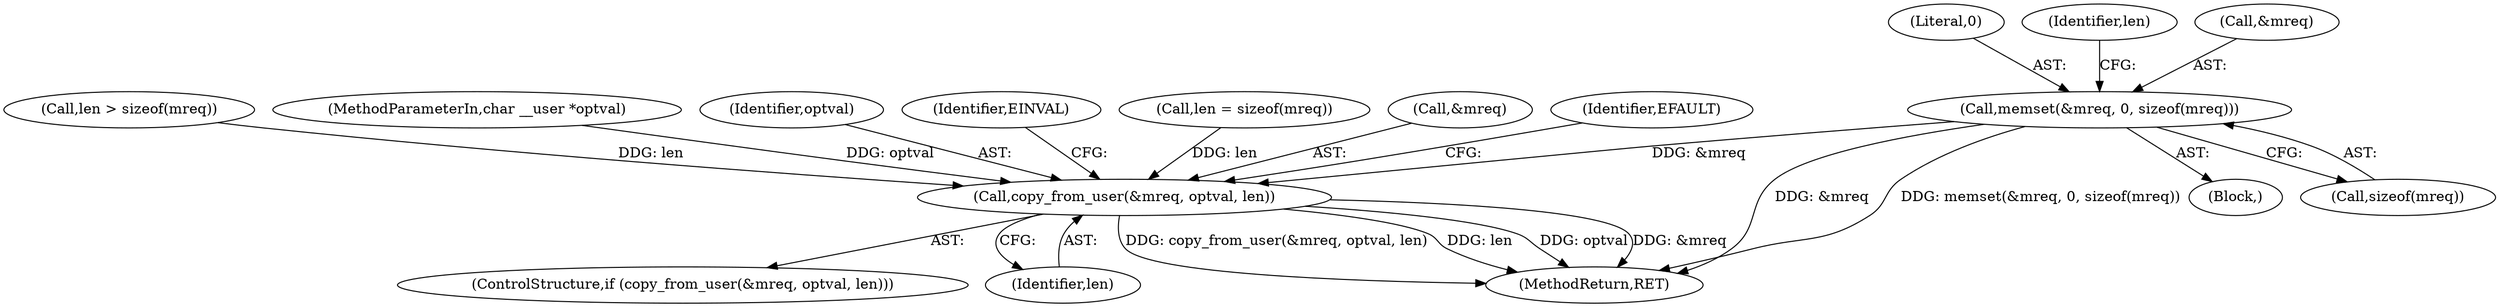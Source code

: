 digraph "0_linux_84ac7260236a49c79eede91617700174c2c19b0c_0@API" {
"1000137" [label="(Call,memset(&mreq, 0, sizeof(mreq)))"];
"1000161" [label="(Call,copy_from_user(&mreq, optval, len))"];
"1000161" [label="(Call,copy_from_user(&mreq, optval, len))"];
"1000152" [label="(Call,len > sizeof(mreq))"];
"1000104" [label="(MethodParameterIn,char __user *optval)"];
"1000164" [label="(Identifier,optval)"];
"1000171" [label="(Identifier,EINVAL)"];
"1000683" [label="(MethodReturn,RET)"];
"1000137" [label="(Call,memset(&mreq, 0, sizeof(mreq)))"];
"1000160" [label="(ControlStructure,if (copy_from_user(&mreq, optval, len)))"];
"1000140" [label="(Literal,0)"];
"1000156" [label="(Call,len = sizeof(mreq))"];
"1000131" [label="(Block,)"];
"1000162" [label="(Call,&mreq)"];
"1000168" [label="(Identifier,EFAULT)"];
"1000145" [label="(Identifier,len)"];
"1000141" [label="(Call,sizeof(mreq))"];
"1000138" [label="(Call,&mreq)"];
"1000165" [label="(Identifier,len)"];
"1000137" -> "1000131"  [label="AST: "];
"1000137" -> "1000141"  [label="CFG: "];
"1000138" -> "1000137"  [label="AST: "];
"1000140" -> "1000137"  [label="AST: "];
"1000141" -> "1000137"  [label="AST: "];
"1000145" -> "1000137"  [label="CFG: "];
"1000137" -> "1000683"  [label="DDG: &mreq"];
"1000137" -> "1000683"  [label="DDG: memset(&mreq, 0, sizeof(mreq))"];
"1000137" -> "1000161"  [label="DDG: &mreq"];
"1000161" -> "1000160"  [label="AST: "];
"1000161" -> "1000165"  [label="CFG: "];
"1000162" -> "1000161"  [label="AST: "];
"1000164" -> "1000161"  [label="AST: "];
"1000165" -> "1000161"  [label="AST: "];
"1000168" -> "1000161"  [label="CFG: "];
"1000171" -> "1000161"  [label="CFG: "];
"1000161" -> "1000683"  [label="DDG: optval"];
"1000161" -> "1000683"  [label="DDG: &mreq"];
"1000161" -> "1000683"  [label="DDG: copy_from_user(&mreq, optval, len)"];
"1000161" -> "1000683"  [label="DDG: len"];
"1000104" -> "1000161"  [label="DDG: optval"];
"1000156" -> "1000161"  [label="DDG: len"];
"1000152" -> "1000161"  [label="DDG: len"];
}
